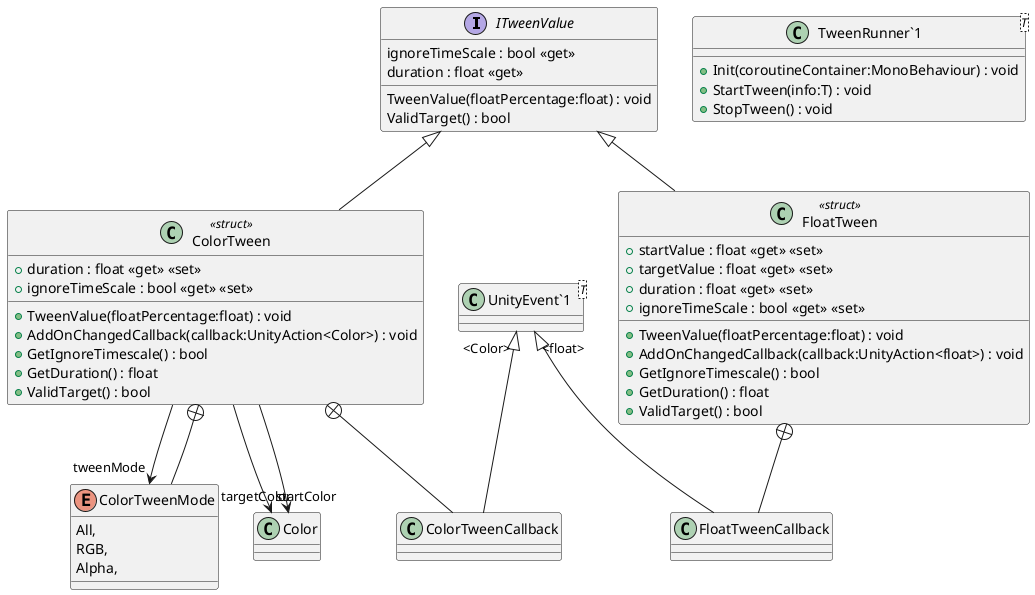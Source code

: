 @startuml
interface ITweenValue {
    TweenValue(floatPercentage:float) : void
    ignoreTimeScale : bool <<get>>
    duration : float <<get>>
    ValidTarget() : bool
}
class ColorTween <<struct>> {
    + duration : float <<get>> <<set>>
    + ignoreTimeScale : bool <<get>> <<set>>
    + TweenValue(floatPercentage:float) : void
    + AddOnChangedCallback(callback:UnityAction<Color>) : void
    + GetIgnoreTimescale() : bool
    + GetDuration() : float
    + ValidTarget() : bool
}
class FloatTween <<struct>> {
    + startValue : float <<get>> <<set>>
    + targetValue : float <<get>> <<set>>
    + duration : float <<get>> <<set>>
    + ignoreTimeScale : bool <<get>> <<set>>
    + TweenValue(floatPercentage:float) : void
    + AddOnChangedCallback(callback:UnityAction<float>) : void
    + GetIgnoreTimescale() : bool
    + GetDuration() : float
    + ValidTarget() : bool
}
class "TweenRunner`1"<T> {
    + Init(coroutineContainer:MonoBehaviour) : void
    + StartTween(info:T) : void
    + StopTween() : void
}
enum ColorTweenMode {
    All,
    RGB,
    Alpha,
}
class ColorTweenCallback {
}
class FloatTweenCallback {
}
class "UnityEvent`1"<T> {
}
ITweenValue <|-- ColorTween
ColorTween --> "startColor" Color
ColorTween --> "targetColor" Color
ColorTween --> "tweenMode" ColorTweenMode
ITweenValue <|-- FloatTween
ColorTween +-- ColorTweenMode
ColorTween +-- ColorTweenCallback
"UnityEvent`1" "<Color>" <|-- ColorTweenCallback
FloatTween +-- FloatTweenCallback
"UnityEvent`1" "<float>" <|-- FloatTweenCallback
@enduml
